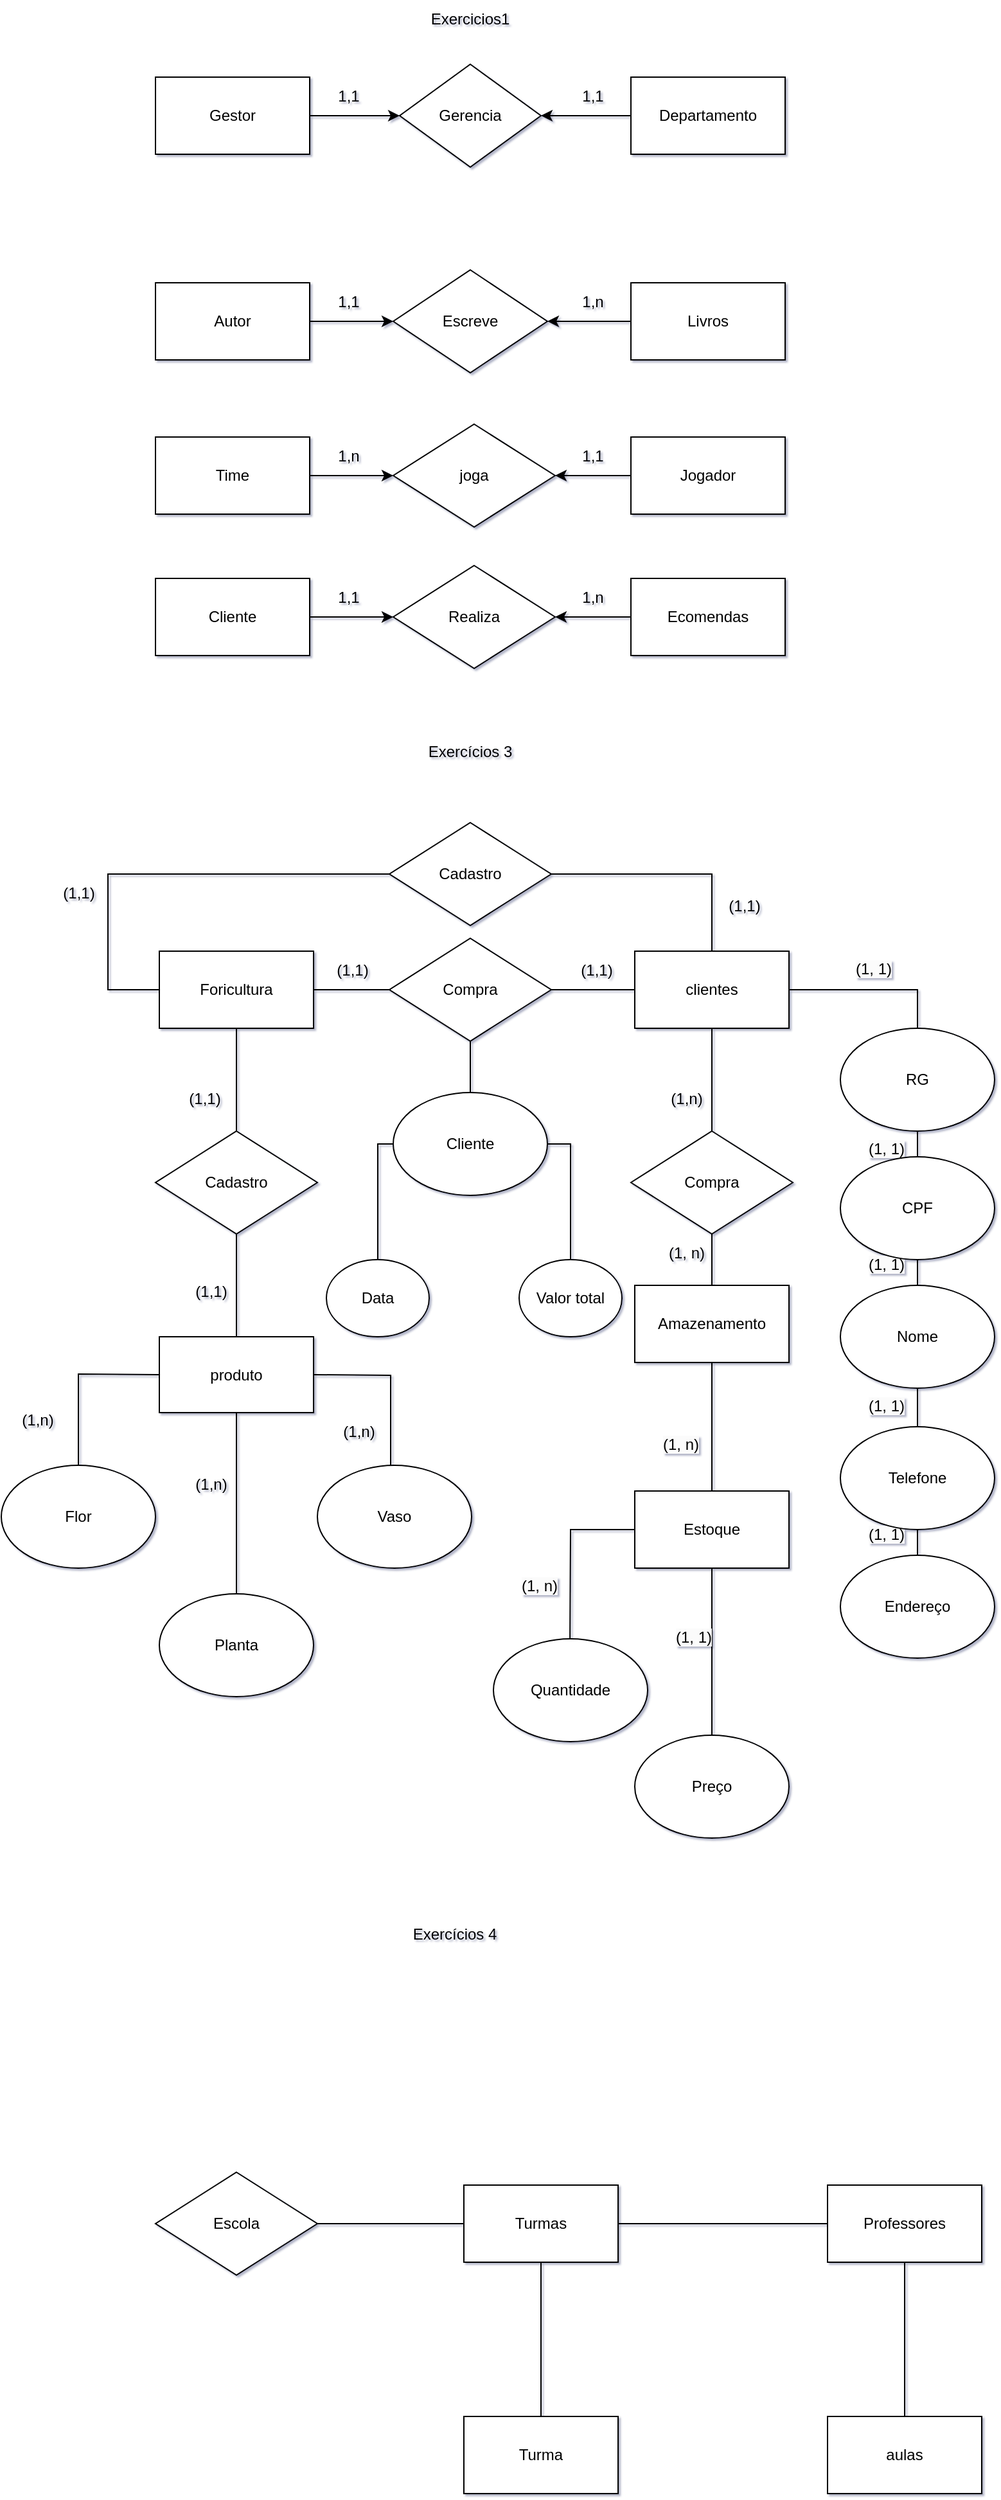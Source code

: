 <mxfile version="21.6.6" type="device">
  <diagram name="Página-1" id="zP87hHNMQhlIirrJlSVl">
    <mxGraphModel dx="1941" dy="623" grid="1" gridSize="10" guides="1" tooltips="1" connect="1" arrows="1" fold="1" page="1" pageScale="1" pageWidth="827" pageHeight="1169" background="none" math="0" shadow="1">
      <root>
        <mxCell id="0" />
        <mxCell id="1" parent="0" />
        <mxCell id="0LiTQ2sMJ3f1PHHK5jov-6" style="edgeStyle=orthogonalEdgeStyle;rounded=0;orthogonalLoop=1;jettySize=auto;html=1;entryX=0;entryY=0.5;entryDx=0;entryDy=0;" edge="1" parent="1" source="0LiTQ2sMJ3f1PHHK5jov-1" target="0LiTQ2sMJ3f1PHHK5jov-2">
          <mxGeometry relative="1" as="geometry" />
        </mxCell>
        <mxCell id="0LiTQ2sMJ3f1PHHK5jov-1" value="&lt;font style=&quot;vertical-align: inherit;&quot;&gt;&lt;font style=&quot;vertical-align: inherit;&quot;&gt;Gestor&lt;/font&gt;&lt;/font&gt;" style="rounded=0;whiteSpace=wrap;html=1;" vertex="1" parent="1">
          <mxGeometry x="117" y="130" width="120" height="60" as="geometry" />
        </mxCell>
        <mxCell id="0LiTQ2sMJ3f1PHHK5jov-2" value="&lt;font style=&quot;vertical-align: inherit;&quot;&gt;&lt;font style=&quot;vertical-align: inherit;&quot;&gt;Gerencia&lt;/font&gt;&lt;/font&gt;&lt;span id=&quot;docs-internal-guid-3e5716f9-7fff-4334-e236-d1fa28f700fc&quot;&gt;&lt;/span&gt;" style="rhombus;whiteSpace=wrap;html=1;" vertex="1" parent="1">
          <mxGeometry x="307" y="120" width="110" height="80" as="geometry" />
        </mxCell>
        <mxCell id="0LiTQ2sMJ3f1PHHK5jov-5" style="edgeStyle=orthogonalEdgeStyle;rounded=0;orthogonalLoop=1;jettySize=auto;html=1;entryX=1;entryY=0.5;entryDx=0;entryDy=0;" edge="1" parent="1" source="0LiTQ2sMJ3f1PHHK5jov-4" target="0LiTQ2sMJ3f1PHHK5jov-2">
          <mxGeometry relative="1" as="geometry" />
        </mxCell>
        <mxCell id="0LiTQ2sMJ3f1PHHK5jov-4" value="&lt;font style=&quot;vertical-align: inherit;&quot;&gt;&lt;font style=&quot;vertical-align: inherit;&quot;&gt;Departamento&lt;/font&gt;&lt;/font&gt;" style="rounded=0;whiteSpace=wrap;html=1;" vertex="1" parent="1">
          <mxGeometry x="487" y="130" width="120" height="60" as="geometry" />
        </mxCell>
        <mxCell id="0LiTQ2sMJ3f1PHHK5jov-7" value="&lt;font style=&quot;vertical-align: inherit;&quot;&gt;&lt;font style=&quot;vertical-align: inherit;&quot;&gt;&lt;font style=&quot;vertical-align: inherit;&quot;&gt;&lt;font style=&quot;vertical-align: inherit;&quot;&gt;1,1&lt;/font&gt;&lt;/font&gt;&lt;/font&gt;&lt;/font&gt;" style="text;html=1;align=center;verticalAlign=middle;resizable=0;points=[];autosize=1;strokeColor=none;fillColor=none;" vertex="1" parent="1">
          <mxGeometry x="247" y="130" width="40" height="30" as="geometry" />
        </mxCell>
        <mxCell id="0LiTQ2sMJ3f1PHHK5jov-9" value="&lt;font style=&quot;vertical-align: inherit;&quot;&gt;&lt;font style=&quot;vertical-align: inherit;&quot;&gt;&lt;font style=&quot;vertical-align: inherit;&quot;&gt;&lt;font style=&quot;vertical-align: inherit;&quot;&gt;1,1&lt;/font&gt;&lt;/font&gt;&lt;/font&gt;&lt;/font&gt;" style="text;html=1;align=center;verticalAlign=middle;resizable=0;points=[];autosize=1;strokeColor=none;fillColor=none;" vertex="1" parent="1">
          <mxGeometry x="437" y="130" width="40" height="30" as="geometry" />
        </mxCell>
        <mxCell id="0LiTQ2sMJ3f1PHHK5jov-12" style="edgeStyle=orthogonalEdgeStyle;rounded=0;orthogonalLoop=1;jettySize=auto;html=1;exitX=1;exitY=0.5;exitDx=0;exitDy=0;entryX=0;entryY=0.5;entryDx=0;entryDy=0;" edge="1" parent="1" source="0LiTQ2sMJ3f1PHHK5jov-10" target="0LiTQ2sMJ3f1PHHK5jov-11">
          <mxGeometry relative="1" as="geometry" />
        </mxCell>
        <mxCell id="0LiTQ2sMJ3f1PHHK5jov-10" value="&lt;font style=&quot;vertical-align: inherit;&quot;&gt;&lt;font style=&quot;vertical-align: inherit;&quot;&gt;Autor&lt;/font&gt;&lt;/font&gt;" style="rounded=0;whiteSpace=wrap;html=1;" vertex="1" parent="1">
          <mxGeometry x="117" y="290" width="120" height="60" as="geometry" />
        </mxCell>
        <mxCell id="0LiTQ2sMJ3f1PHHK5jov-11" value="&lt;font style=&quot;vertical-align: inherit;&quot;&gt;&lt;font style=&quot;vertical-align: inherit;&quot;&gt;Escreve&lt;/font&gt;&lt;/font&gt;" style="rhombus;whiteSpace=wrap;html=1;" vertex="1" parent="1">
          <mxGeometry x="302" y="280" width="120" height="80" as="geometry" />
        </mxCell>
        <mxCell id="0LiTQ2sMJ3f1PHHK5jov-14" style="edgeStyle=orthogonalEdgeStyle;rounded=0;orthogonalLoop=1;jettySize=auto;html=1;entryX=1;entryY=0.5;entryDx=0;entryDy=0;" edge="1" parent="1" source="0LiTQ2sMJ3f1PHHK5jov-13" target="0LiTQ2sMJ3f1PHHK5jov-11">
          <mxGeometry relative="1" as="geometry" />
        </mxCell>
        <mxCell id="0LiTQ2sMJ3f1PHHK5jov-13" value="&lt;font style=&quot;vertical-align: inherit;&quot;&gt;&lt;font style=&quot;vertical-align: inherit;&quot;&gt;Livros&lt;/font&gt;&lt;/font&gt;" style="rounded=0;whiteSpace=wrap;html=1;" vertex="1" parent="1">
          <mxGeometry x="487" y="290" width="120" height="60" as="geometry" />
        </mxCell>
        <mxCell id="0LiTQ2sMJ3f1PHHK5jov-15" value="&lt;font style=&quot;vertical-align: inherit;&quot;&gt;&lt;font style=&quot;vertical-align: inherit;&quot;&gt;&lt;font style=&quot;vertical-align: inherit;&quot;&gt;&lt;font style=&quot;vertical-align: inherit;&quot;&gt;1,1&lt;/font&gt;&lt;/font&gt;&lt;/font&gt;&lt;/font&gt;" style="text;html=1;align=center;verticalAlign=middle;resizable=0;points=[];autosize=1;strokeColor=none;fillColor=none;" vertex="1" parent="1">
          <mxGeometry x="247" y="290" width="40" height="30" as="geometry" />
        </mxCell>
        <mxCell id="0LiTQ2sMJ3f1PHHK5jov-16" value="&lt;font style=&quot;vertical-align: inherit;&quot;&gt;&lt;font style=&quot;vertical-align: inherit;&quot;&gt;1,n&lt;/font&gt;&lt;/font&gt;" style="text;html=1;align=center;verticalAlign=middle;resizable=0;points=[];autosize=1;strokeColor=none;fillColor=none;" vertex="1" parent="1">
          <mxGeometry x="437" y="290" width="40" height="30" as="geometry" />
        </mxCell>
        <mxCell id="0LiTQ2sMJ3f1PHHK5jov-20" style="edgeStyle=orthogonalEdgeStyle;rounded=0;orthogonalLoop=1;jettySize=auto;html=1;entryX=0;entryY=0.5;entryDx=0;entryDy=0;" edge="1" parent="1" source="0LiTQ2sMJ3f1PHHK5jov-17" target="0LiTQ2sMJ3f1PHHK5jov-18">
          <mxGeometry relative="1" as="geometry" />
        </mxCell>
        <mxCell id="0LiTQ2sMJ3f1PHHK5jov-17" value="&lt;font style=&quot;vertical-align: inherit;&quot;&gt;&lt;font style=&quot;vertical-align: inherit;&quot;&gt;Time&lt;/font&gt;&lt;/font&gt;" style="rounded=0;whiteSpace=wrap;html=1;" vertex="1" parent="1">
          <mxGeometry x="117" y="410" width="120" height="60" as="geometry" />
        </mxCell>
        <mxCell id="0LiTQ2sMJ3f1PHHK5jov-18" value="&lt;font style=&quot;vertical-align: inherit;&quot;&gt;&lt;font style=&quot;vertical-align: inherit;&quot;&gt;joga&lt;/font&gt;&lt;/font&gt;" style="rhombus;whiteSpace=wrap;html=1;" vertex="1" parent="1">
          <mxGeometry x="302" y="400" width="126" height="80" as="geometry" />
        </mxCell>
        <mxCell id="0LiTQ2sMJ3f1PHHK5jov-21" style="edgeStyle=orthogonalEdgeStyle;rounded=0;orthogonalLoop=1;jettySize=auto;html=1;entryX=1;entryY=0.5;entryDx=0;entryDy=0;" edge="1" parent="1" source="0LiTQ2sMJ3f1PHHK5jov-19" target="0LiTQ2sMJ3f1PHHK5jov-18">
          <mxGeometry relative="1" as="geometry" />
        </mxCell>
        <mxCell id="0LiTQ2sMJ3f1PHHK5jov-19" value="&lt;font style=&quot;vertical-align: inherit;&quot;&gt;&lt;font style=&quot;vertical-align: inherit;&quot;&gt;Jogador&lt;/font&gt;&lt;/font&gt;" style="rounded=0;whiteSpace=wrap;html=1;" vertex="1" parent="1">
          <mxGeometry x="487" y="410" width="120" height="60" as="geometry" />
        </mxCell>
        <mxCell id="0LiTQ2sMJ3f1PHHK5jov-22" value="&lt;font style=&quot;vertical-align: inherit;&quot;&gt;&lt;font style=&quot;vertical-align: inherit;&quot;&gt;1,n&lt;/font&gt;&lt;/font&gt;" style="text;html=1;align=center;verticalAlign=middle;resizable=0;points=[];autosize=1;strokeColor=none;fillColor=none;" vertex="1" parent="1">
          <mxGeometry x="247" y="410" width="40" height="30" as="geometry" />
        </mxCell>
        <mxCell id="0LiTQ2sMJ3f1PHHK5jov-23" value="&lt;font style=&quot;vertical-align: inherit;&quot;&gt;&lt;font style=&quot;vertical-align: inherit;&quot;&gt;&lt;font style=&quot;vertical-align: inherit;&quot;&gt;&lt;font style=&quot;vertical-align: inherit;&quot;&gt;1,1&lt;/font&gt;&lt;/font&gt;&lt;/font&gt;&lt;/font&gt;" style="text;html=1;align=center;verticalAlign=middle;resizable=0;points=[];autosize=1;strokeColor=none;fillColor=none;" vertex="1" parent="1">
          <mxGeometry x="437" y="410" width="40" height="30" as="geometry" />
        </mxCell>
        <mxCell id="0LiTQ2sMJ3f1PHHK5jov-26" style="edgeStyle=orthogonalEdgeStyle;rounded=0;orthogonalLoop=1;jettySize=auto;html=1;entryX=0;entryY=0.5;entryDx=0;entryDy=0;" edge="1" parent="1" source="0LiTQ2sMJ3f1PHHK5jov-24" target="0LiTQ2sMJ3f1PHHK5jov-25">
          <mxGeometry relative="1" as="geometry" />
        </mxCell>
        <mxCell id="0LiTQ2sMJ3f1PHHK5jov-24" value="&lt;font style=&quot;vertical-align: inherit;&quot;&gt;&lt;font style=&quot;vertical-align: inherit;&quot;&gt;Cliente&lt;/font&gt;&lt;/font&gt;" style="rounded=0;whiteSpace=wrap;html=1;" vertex="1" parent="1">
          <mxGeometry x="117" y="520" width="120" height="60" as="geometry" />
        </mxCell>
        <mxCell id="0LiTQ2sMJ3f1PHHK5jov-25" value="&lt;font style=&quot;vertical-align: inherit;&quot;&gt;&lt;font style=&quot;vertical-align: inherit;&quot;&gt;Realiza&lt;/font&gt;&lt;/font&gt;" style="rhombus;whiteSpace=wrap;html=1;" vertex="1" parent="1">
          <mxGeometry x="302" y="510" width="126" height="80" as="geometry" />
        </mxCell>
        <mxCell id="0LiTQ2sMJ3f1PHHK5jov-28" style="edgeStyle=orthogonalEdgeStyle;rounded=0;orthogonalLoop=1;jettySize=auto;html=1;entryX=1;entryY=0.5;entryDx=0;entryDy=0;" edge="1" parent="1" source="0LiTQ2sMJ3f1PHHK5jov-27" target="0LiTQ2sMJ3f1PHHK5jov-25">
          <mxGeometry relative="1" as="geometry" />
        </mxCell>
        <mxCell id="0LiTQ2sMJ3f1PHHK5jov-27" value="&lt;font style=&quot;vertical-align: inherit;&quot;&gt;&lt;font style=&quot;vertical-align: inherit;&quot;&gt;Ecomendas&lt;/font&gt;&lt;/font&gt;" style="rounded=0;whiteSpace=wrap;html=1;" vertex="1" parent="1">
          <mxGeometry x="487" y="520" width="120" height="60" as="geometry" />
        </mxCell>
        <mxCell id="0LiTQ2sMJ3f1PHHK5jov-29" value="&lt;font style=&quot;vertical-align: inherit;&quot;&gt;&lt;font style=&quot;vertical-align: inherit;&quot;&gt;&lt;font style=&quot;vertical-align: inherit;&quot;&gt;&lt;font style=&quot;vertical-align: inherit;&quot;&gt;1,1&lt;/font&gt;&lt;/font&gt;&lt;/font&gt;&lt;/font&gt;" style="text;html=1;align=center;verticalAlign=middle;resizable=0;points=[];autosize=1;strokeColor=none;fillColor=none;" vertex="1" parent="1">
          <mxGeometry x="247" y="520" width="40" height="30" as="geometry" />
        </mxCell>
        <mxCell id="0LiTQ2sMJ3f1PHHK5jov-30" value="&lt;font style=&quot;vertical-align: inherit;&quot;&gt;&lt;font style=&quot;vertical-align: inherit;&quot;&gt;1,n&lt;/font&gt;&lt;/font&gt;" style="text;html=1;align=center;verticalAlign=middle;resizable=0;points=[];autosize=1;strokeColor=none;fillColor=none;" vertex="1" parent="1">
          <mxGeometry x="437" y="520" width="40" height="30" as="geometry" />
        </mxCell>
        <mxCell id="0LiTQ2sMJ3f1PHHK5jov-31" value="&lt;font style=&quot;vertical-align: inherit;&quot;&gt;&lt;font style=&quot;vertical-align: inherit;&quot;&gt;&lt;font style=&quot;vertical-align: inherit;&quot;&gt;&lt;font style=&quot;vertical-align: inherit;&quot;&gt;&lt;font style=&quot;vertical-align: inherit;&quot;&gt;&lt;font style=&quot;vertical-align: inherit;&quot;&gt;Exercícios 3&lt;br&gt;&lt;/font&gt;&lt;/font&gt;&lt;/font&gt;&lt;/font&gt;&lt;/font&gt;&lt;/font&gt;" style="text;html=1;strokeColor=none;fillColor=none;align=center;verticalAlign=middle;whiteSpace=wrap;rounded=0;" vertex="1" parent="1">
          <mxGeometry x="207" y="640" width="310" height="30" as="geometry" />
        </mxCell>
        <mxCell id="0LiTQ2sMJ3f1PHHK5jov-32" value="&lt;font style=&quot;vertical-align: inherit;&quot;&gt;&lt;font style=&quot;vertical-align: inherit;&quot;&gt;Foricultura&lt;/font&gt;&lt;/font&gt;" style="rounded=0;whiteSpace=wrap;html=1;" vertex="1" parent="1">
          <mxGeometry x="120" y="810" width="120" height="60" as="geometry" />
        </mxCell>
        <mxCell id="0LiTQ2sMJ3f1PHHK5jov-33" value="&lt;font style=&quot;vertical-align: inherit;&quot;&gt;&lt;font style=&quot;vertical-align: inherit;&quot;&gt;Compra&lt;/font&gt;&lt;/font&gt;" style="rhombus;whiteSpace=wrap;html=1;" vertex="1" parent="1">
          <mxGeometry x="299" y="800" width="126" height="80" as="geometry" />
        </mxCell>
        <mxCell id="0LiTQ2sMJ3f1PHHK5jov-35" value="&lt;font style=&quot;vertical-align: inherit;&quot;&gt;&lt;font style=&quot;vertical-align: inherit;&quot;&gt;&lt;font style=&quot;vertical-align: inherit;&quot;&gt;&lt;font style=&quot;vertical-align: inherit;&quot;&gt;clientes&lt;/font&gt;&lt;/font&gt;&lt;/font&gt;&lt;/font&gt;" style="rounded=0;whiteSpace=wrap;html=1;" vertex="1" parent="1">
          <mxGeometry x="490" y="810" width="120" height="60" as="geometry" />
        </mxCell>
        <mxCell id="0LiTQ2sMJ3f1PHHK5jov-37" value="&lt;font style=&quot;vertical-align: inherit;&quot;&gt;&lt;font style=&quot;vertical-align: inherit;&quot;&gt;(1,1)&lt;/font&gt;&lt;/font&gt;" style="text;html=1;align=center;verticalAlign=middle;resizable=0;points=[];autosize=1;strokeColor=none;fillColor=none;" vertex="1" parent="1">
          <mxGeometry x="245" y="810" width="50" height="30" as="geometry" />
        </mxCell>
        <mxCell id="0LiTQ2sMJ3f1PHHK5jov-41" value="&lt;font style=&quot;vertical-align: inherit;&quot;&gt;&lt;font style=&quot;vertical-align: inherit;&quot;&gt;Compra&lt;/font&gt;&lt;/font&gt;" style="rhombus;whiteSpace=wrap;html=1;" vertex="1" parent="1">
          <mxGeometry x="487" y="950" width="126" height="80" as="geometry" />
        </mxCell>
        <mxCell id="0LiTQ2sMJ3f1PHHK5jov-44" value="&lt;font style=&quot;vertical-align: inherit;&quot;&gt;&lt;font style=&quot;vertical-align: inherit;&quot;&gt;&lt;font style=&quot;vertical-align: inherit;&quot;&gt;&lt;font style=&quot;vertical-align: inherit;&quot;&gt;&lt;font style=&quot;vertical-align: inherit;&quot;&gt;&lt;font style=&quot;vertical-align: inherit;&quot;&gt;Estoque&lt;/font&gt;&lt;/font&gt;&lt;/font&gt;&lt;/font&gt;&lt;/font&gt;&lt;/font&gt;" style="rounded=0;whiteSpace=wrap;html=1;" vertex="1" parent="1">
          <mxGeometry x="490" y="1230" width="120" height="60" as="geometry" />
        </mxCell>
        <mxCell id="0LiTQ2sMJ3f1PHHK5jov-52" value="&lt;font style=&quot;vertical-align: inherit;&quot;&gt;&lt;font style=&quot;vertical-align: inherit;&quot;&gt;&lt;font style=&quot;vertical-align: inherit;&quot;&gt;&lt;font style=&quot;vertical-align: inherit;&quot;&gt;(1,n)&lt;/font&gt;&lt;/font&gt;&lt;/font&gt;&lt;/font&gt;" style="text;html=1;align=center;verticalAlign=middle;resizable=0;points=[];autosize=1;strokeColor=none;fillColor=none;" vertex="1" parent="1">
          <mxGeometry x="505" y="910" width="50" height="30" as="geometry" />
        </mxCell>
        <mxCell id="0LiTQ2sMJ3f1PHHK5jov-58" value="&lt;font style=&quot;vertical-align: inherit;&quot;&gt;&lt;font style=&quot;vertical-align: inherit;&quot;&gt;(1,1)&lt;/font&gt;&lt;/font&gt;" style="text;html=1;align=center;verticalAlign=middle;resizable=0;points=[];autosize=1;strokeColor=none;fillColor=none;" vertex="1" parent="1">
          <mxGeometry x="435" y="810" width="50" height="30" as="geometry" />
        </mxCell>
        <mxCell id="0LiTQ2sMJ3f1PHHK5jov-59" value="" style="endArrow=none;html=1;rounded=0;exitX=1;exitY=0.5;exitDx=0;exitDy=0;" edge="1" parent="1" source="0LiTQ2sMJ3f1PHHK5jov-32">
          <mxGeometry width="50" height="50" relative="1" as="geometry">
            <mxPoint x="250" y="890" as="sourcePoint" />
            <mxPoint x="300" y="840" as="targetPoint" />
          </mxGeometry>
        </mxCell>
        <mxCell id="0LiTQ2sMJ3f1PHHK5jov-60" value="" style="endArrow=none;html=1;rounded=0;entryX=0;entryY=0.5;entryDx=0;entryDy=0;exitX=1;exitY=0.5;exitDx=0;exitDy=0;" edge="1" parent="1" source="0LiTQ2sMJ3f1PHHK5jov-33" target="0LiTQ2sMJ3f1PHHK5jov-35">
          <mxGeometry width="50" height="50" relative="1" as="geometry">
            <mxPoint x="380" y="1030" as="sourcePoint" />
            <mxPoint x="430" y="980" as="targetPoint" />
            <Array as="points" />
          </mxGeometry>
        </mxCell>
        <mxCell id="0LiTQ2sMJ3f1PHHK5jov-65" value="&lt;font style=&quot;vertical-align: inherit;&quot;&gt;&lt;font style=&quot;vertical-align: inherit;&quot;&gt;Cadastro&lt;/font&gt;&lt;/font&gt;" style="rhombus;whiteSpace=wrap;html=1;" vertex="1" parent="1">
          <mxGeometry x="117" y="950" width="126" height="80" as="geometry" />
        </mxCell>
        <mxCell id="0LiTQ2sMJ3f1PHHK5jov-67" value="&lt;font style=&quot;vertical-align: inherit;&quot;&gt;&lt;font style=&quot;vertical-align: inherit;&quot;&gt;produto&lt;/font&gt;&lt;/font&gt;" style="rounded=0;whiteSpace=wrap;html=1;" vertex="1" parent="1">
          <mxGeometry x="120" y="1110" width="120" height="59" as="geometry" />
        </mxCell>
        <mxCell id="0LiTQ2sMJ3f1PHHK5jov-70" value="" style="endArrow=none;html=1;rounded=0;exitX=0.5;exitY=1;exitDx=0;exitDy=0;entryX=0.5;entryY=0;entryDx=0;entryDy=0;" edge="1" parent="1" source="0LiTQ2sMJ3f1PHHK5jov-32" target="0LiTQ2sMJ3f1PHHK5jov-65">
          <mxGeometry width="50" height="50" relative="1" as="geometry">
            <mxPoint x="350" y="1080" as="sourcePoint" />
            <mxPoint x="400" y="1030" as="targetPoint" />
          </mxGeometry>
        </mxCell>
        <mxCell id="0LiTQ2sMJ3f1PHHK5jov-71" value="" style="endArrow=none;html=1;rounded=0;exitX=0.5;exitY=0;exitDx=0;exitDy=0;entryX=0.5;entryY=1;entryDx=0;entryDy=0;" edge="1" parent="1" source="0LiTQ2sMJ3f1PHHK5jov-67" target="0LiTQ2sMJ3f1PHHK5jov-65">
          <mxGeometry width="50" height="50" relative="1" as="geometry">
            <mxPoint x="350" y="1080" as="sourcePoint" />
            <mxPoint x="400" y="1030" as="targetPoint" />
          </mxGeometry>
        </mxCell>
        <mxCell id="0LiTQ2sMJ3f1PHHK5jov-76" value="&lt;font style=&quot;vertical-align: inherit;&quot;&gt;&lt;font style=&quot;vertical-align: inherit;&quot;&gt;&lt;font style=&quot;vertical-align: inherit;&quot;&gt;&lt;font style=&quot;vertical-align: inherit;&quot;&gt;&lt;font style=&quot;vertical-align: inherit;&quot;&gt;&lt;font style=&quot;vertical-align: inherit;&quot;&gt;&lt;font style=&quot;vertical-align: inherit;&quot;&gt;&lt;font style=&quot;vertical-align: inherit;&quot;&gt;&lt;font style=&quot;vertical-align: inherit;&quot;&gt;&lt;font style=&quot;vertical-align: inherit;&quot;&gt;Exercícios 4&lt;/font&gt;&lt;/font&gt;&lt;/font&gt;&lt;/font&gt;&lt;br&gt;&lt;/font&gt;&lt;/font&gt;&lt;/font&gt;&lt;/font&gt;&lt;/font&gt;&lt;/font&gt;" style="text;html=1;strokeColor=none;fillColor=none;align=center;verticalAlign=middle;whiteSpace=wrap;rounded=0;" vertex="1" parent="1">
          <mxGeometry x="195" y="1560" width="310" height="30" as="geometry" />
        </mxCell>
        <mxCell id="0LiTQ2sMJ3f1PHHK5jov-83" value="" style="endArrow=none;html=1;rounded=0;entryX=0.5;entryY=0;entryDx=0;entryDy=0;exitX=0.5;exitY=1;exitDx=0;exitDy=0;" edge="1" parent="1">
          <mxGeometry width="50" height="50" relative="1" as="geometry">
            <mxPoint x="710" y="1250" as="sourcePoint" />
            <mxPoint x="710" y="1280" as="targetPoint" />
          </mxGeometry>
        </mxCell>
        <mxCell id="0LiTQ2sMJ3f1PHHK5jov-85" value="" style="endArrow=none;html=1;rounded=0;exitX=0.5;exitY=1;exitDx=0;exitDy=0;" edge="1" parent="1">
          <mxGeometry width="50" height="50" relative="1" as="geometry">
            <mxPoint x="710" y="1140" as="sourcePoint" />
            <mxPoint x="710" y="1190" as="targetPoint" />
          </mxGeometry>
        </mxCell>
        <mxCell id="0LiTQ2sMJ3f1PHHK5jov-86" value="" style="endArrow=none;html=1;rounded=0;exitX=0.5;exitY=1;exitDx=0;exitDy=0;" edge="1" parent="1">
          <mxGeometry width="50" height="50" relative="1" as="geometry">
            <mxPoint x="710" y="1040" as="sourcePoint" />
            <mxPoint x="710" y="1080" as="targetPoint" />
          </mxGeometry>
        </mxCell>
        <mxCell id="0LiTQ2sMJ3f1PHHK5jov-87" value="" style="endArrow=none;html=1;rounded=0;entryX=0.5;entryY=0;entryDx=0;entryDy=0;exitX=0.5;exitY=1;exitDx=0;exitDy=0;" edge="1" parent="1">
          <mxGeometry width="50" height="50" relative="1" as="geometry">
            <mxPoint x="710" y="940" as="sourcePoint" />
            <mxPoint x="710" y="980" as="targetPoint" />
          </mxGeometry>
        </mxCell>
        <mxCell id="0LiTQ2sMJ3f1PHHK5jov-88" value="" style="endArrow=none;html=1;rounded=0;exitX=1;exitY=0.5;exitDx=0;exitDy=0;" edge="1" parent="1" source="0LiTQ2sMJ3f1PHHK5jov-35">
          <mxGeometry width="50" height="50" relative="1" as="geometry">
            <mxPoint x="720" y="950" as="sourcePoint" />
            <mxPoint x="710" y="880" as="targetPoint" />
            <Array as="points">
              <mxPoint x="710" y="840" />
            </Array>
          </mxGeometry>
        </mxCell>
        <mxCell id="0LiTQ2sMJ3f1PHHK5jov-92" value="" style="endArrow=none;html=1;rounded=0;entryX=0;entryY=0.5;entryDx=0;entryDy=0;exitX=0.5;exitY=0;exitDx=0;exitDy=0;" edge="1" parent="1" target="0LiTQ2sMJ3f1PHHK5jov-67">
          <mxGeometry width="50" height="50" relative="1" as="geometry">
            <mxPoint x="57" y="1210" as="sourcePoint" />
            <mxPoint x="180" y="1240" as="targetPoint" />
            <Array as="points">
              <mxPoint x="57" y="1139" />
            </Array>
          </mxGeometry>
        </mxCell>
        <mxCell id="0LiTQ2sMJ3f1PHHK5jov-93" value="" style="endArrow=none;html=1;rounded=0;entryX=0.5;entryY=0;entryDx=0;entryDy=0;exitX=1;exitY=0.5;exitDx=0;exitDy=0;" edge="1" parent="1" source="0LiTQ2sMJ3f1PHHK5jov-67">
          <mxGeometry width="50" height="50" relative="1" as="geometry">
            <mxPoint x="180" y="1240" as="sourcePoint" />
            <mxPoint x="300" y="1210" as="targetPoint" />
            <Array as="points">
              <mxPoint x="300" y="1140" />
            </Array>
          </mxGeometry>
        </mxCell>
        <mxCell id="0LiTQ2sMJ3f1PHHK5jov-94" value="" style="endArrow=none;html=1;rounded=0;entryX=0.5;entryY=1;entryDx=0;entryDy=0;" edge="1" parent="1" target="0LiTQ2sMJ3f1PHHK5jov-67">
          <mxGeometry width="50" height="50" relative="1" as="geometry">
            <mxPoint x="180" y="1240" as="sourcePoint" />
            <mxPoint x="560" y="1200" as="targetPoint" />
          </mxGeometry>
        </mxCell>
        <mxCell id="0LiTQ2sMJ3f1PHHK5jov-95" value="" style="endArrow=none;html=1;rounded=0;exitX=0.5;exitY=0;exitDx=0;exitDy=0;" edge="1" parent="1">
          <mxGeometry width="50" height="50" relative="1" as="geometry">
            <mxPoint x="180" y="1310" as="sourcePoint" />
            <mxPoint x="180" y="1240" as="targetPoint" />
          </mxGeometry>
        </mxCell>
        <mxCell id="0LiTQ2sMJ3f1PHHK5jov-98" value="" style="endArrow=none;html=1;rounded=0;entryX=0.5;entryY=1;entryDx=0;entryDy=0;" edge="1" parent="1" target="0LiTQ2sMJ3f1PHHK5jov-44">
          <mxGeometry width="50" height="50" relative="1" as="geometry">
            <mxPoint x="550" y="1420" as="sourcePoint" />
            <mxPoint x="560" y="1210" as="targetPoint" />
          </mxGeometry>
        </mxCell>
        <mxCell id="0LiTQ2sMJ3f1PHHK5jov-99" value="" style="endArrow=none;html=1;rounded=0;entryX=0;entryY=0.5;entryDx=0;entryDy=0;exitX=0.413;exitY=-0.04;exitDx=0;exitDy=0;exitPerimeter=0;" edge="1" parent="1" target="0LiTQ2sMJ3f1PHHK5jov-44">
          <mxGeometry width="50" height="50" relative="1" as="geometry">
            <mxPoint x="439.56" y="1347.6" as="sourcePoint" />
            <mxPoint x="560" y="1210" as="targetPoint" />
            <Array as="points">
              <mxPoint x="440" y="1260" />
            </Array>
          </mxGeometry>
        </mxCell>
        <mxCell id="0LiTQ2sMJ3f1PHHK5jov-100" value="&lt;font style=&quot;vertical-align: inherit;&quot;&gt;&lt;font style=&quot;vertical-align: inherit;&quot;&gt;Amazenamento&lt;/font&gt;&lt;/font&gt;" style="rounded=0;whiteSpace=wrap;html=1;" vertex="1" parent="1">
          <mxGeometry x="490" y="1070" width="120" height="60" as="geometry" />
        </mxCell>
        <mxCell id="0LiTQ2sMJ3f1PHHK5jov-101" value="" style="endArrow=none;html=1;rounded=0;entryX=0.5;entryY=1;entryDx=0;entryDy=0;exitX=0.5;exitY=0;exitDx=0;exitDy=0;" edge="1" parent="1" source="0LiTQ2sMJ3f1PHHK5jov-44" target="0LiTQ2sMJ3f1PHHK5jov-100">
          <mxGeometry width="50" height="50" relative="1" as="geometry">
            <mxPoint x="450" y="1358" as="sourcePoint" />
            <mxPoint x="500" y="1270" as="targetPoint" />
            <Array as="points" />
          </mxGeometry>
        </mxCell>
        <mxCell id="0LiTQ2sMJ3f1PHHK5jov-102" value="" style="endArrow=none;html=1;rounded=0;exitX=0.5;exitY=0;exitDx=0;exitDy=0;entryX=0.5;entryY=1;entryDx=0;entryDy=0;" edge="1" parent="1" source="0LiTQ2sMJ3f1PHHK5jov-100" target="0LiTQ2sMJ3f1PHHK5jov-41">
          <mxGeometry width="50" height="50" relative="1" as="geometry">
            <mxPoint x="510" y="1060" as="sourcePoint" />
            <mxPoint x="560" y="1010" as="targetPoint" />
          </mxGeometry>
        </mxCell>
        <mxCell id="0LiTQ2sMJ3f1PHHK5jov-103" value="&lt;font style=&quot;vertical-align: inherit;&quot;&gt;&lt;font style=&quot;vertical-align: inherit;&quot;&gt;(1, n)&lt;/font&gt;&lt;/font&gt;" style="text;html=1;align=center;verticalAlign=middle;resizable=0;points=[];autosize=1;strokeColor=none;fillColor=none;" vertex="1" parent="1">
          <mxGeometry x="505" y="1030" width="50" height="30" as="geometry" />
        </mxCell>
        <mxCell id="0LiTQ2sMJ3f1PHHK5jov-105" value="&lt;span style=&quot;color: rgb(0, 0, 0); font-family: Helvetica; font-size: 12px; font-style: normal; font-variant-ligatures: normal; font-variant-caps: normal; font-weight: 400; letter-spacing: normal; orphans: 2; text-align: center; text-indent: 0px; text-transform: none; widows: 2; word-spacing: 0px; -webkit-text-stroke-width: 0px; background-color: rgb(251, 251, 251); text-decoration-thickness: initial; text-decoration-style: initial; text-decoration-color: initial; float: none; display: inline !important;&quot;&gt;(1, n)&lt;/span&gt;" style="text;whiteSpace=wrap;html=1;" vertex="1" parent="1">
          <mxGeometry x="510" y="1180" width="60" height="40" as="geometry" />
        </mxCell>
        <mxCell id="0LiTQ2sMJ3f1PHHK5jov-106" value="&lt;span style=&quot;color: rgb(0, 0, 0); font-family: Helvetica; font-size: 12px; font-style: normal; font-variant-ligatures: normal; font-variant-caps: normal; font-weight: 400; letter-spacing: normal; orphans: 2; text-align: center; text-indent: 0px; text-transform: none; widows: 2; word-spacing: 0px; -webkit-text-stroke-width: 0px; background-color: rgb(251, 251, 251); text-decoration-thickness: initial; text-decoration-style: initial; text-decoration-color: initial; float: none; display: inline !important;&quot;&gt;(1, n)&lt;/span&gt;" style="text;whiteSpace=wrap;html=1;" vertex="1" parent="1">
          <mxGeometry x="400" y="1290" width="60" height="40" as="geometry" />
        </mxCell>
        <mxCell id="0LiTQ2sMJ3f1PHHK5jov-107" value="&lt;span style=&quot;color: rgb(0, 0, 0); font-family: Helvetica; font-size: 12px; font-style: normal; font-variant-ligatures: normal; font-variant-caps: normal; font-weight: 400; letter-spacing: normal; orphans: 2; text-align: center; text-indent: 0px; text-transform: none; widows: 2; word-spacing: 0px; -webkit-text-stroke-width: 0px; background-color: rgb(251, 251, 251); text-decoration-thickness: initial; text-decoration-style: initial; text-decoration-color: initial; float: none; display: inline !important;&quot;&gt;&lt;font style=&quot;vertical-align: inherit;&quot;&gt;&lt;font style=&quot;vertical-align: inherit;&quot;&gt;(1, 1)&lt;/font&gt;&lt;/font&gt;&lt;/span&gt;" style="text;whiteSpace=wrap;html=1;" vertex="1" parent="1">
          <mxGeometry x="520" y="1330" width="60" height="40" as="geometry" />
        </mxCell>
        <mxCell id="0LiTQ2sMJ3f1PHHK5jov-108" value="&lt;span style=&quot;color: rgb(0, 0, 0); font-family: Helvetica; font-size: 12px; font-style: normal; font-variant-ligatures: normal; font-variant-caps: normal; font-weight: 400; letter-spacing: normal; orphans: 2; text-align: center; text-indent: 0px; text-transform: none; widows: 2; word-spacing: 0px; -webkit-text-stroke-width: 0px; background-color: rgb(251, 251, 251); text-decoration-thickness: initial; text-decoration-style: initial; text-decoration-color: initial; float: none; display: inline !important;&quot;&gt;&lt;font style=&quot;vertical-align: inherit;&quot;&gt;&lt;font style=&quot;vertical-align: inherit;&quot;&gt;(1, 1)&lt;/font&gt;&lt;/font&gt;&lt;/span&gt;" style="text;whiteSpace=wrap;html=1;" vertex="1" parent="1">
          <mxGeometry x="670" y="1250" width="60" height="40" as="geometry" />
        </mxCell>
        <mxCell id="0LiTQ2sMJ3f1PHHK5jov-109" value="&lt;span style=&quot;color: rgb(0, 0, 0); font-family: Helvetica; font-size: 12px; font-style: normal; font-variant-ligatures: normal; font-variant-caps: normal; font-weight: 400; letter-spacing: normal; orphans: 2; text-align: center; text-indent: 0px; text-transform: none; widows: 2; word-spacing: 0px; -webkit-text-stroke-width: 0px; background-color: rgb(251, 251, 251); text-decoration-thickness: initial; text-decoration-style: initial; text-decoration-color: initial; float: none; display: inline !important;&quot;&gt;&lt;font style=&quot;vertical-align: inherit;&quot;&gt;&lt;font style=&quot;vertical-align: inherit;&quot;&gt;(1, 1)&lt;/font&gt;&lt;/font&gt;&lt;/span&gt;" style="text;whiteSpace=wrap;html=1;" vertex="1" parent="1">
          <mxGeometry x="670" y="1150" width="60" height="40" as="geometry" />
        </mxCell>
        <mxCell id="0LiTQ2sMJ3f1PHHK5jov-110" value="&lt;span style=&quot;color: rgb(0, 0, 0); font-family: Helvetica; font-size: 12px; font-style: normal; font-variant-ligatures: normal; font-variant-caps: normal; font-weight: 400; letter-spacing: normal; orphans: 2; text-align: center; text-indent: 0px; text-transform: none; widows: 2; word-spacing: 0px; -webkit-text-stroke-width: 0px; background-color: rgb(251, 251, 251); text-decoration-thickness: initial; text-decoration-style: initial; text-decoration-color: initial; float: none; display: inline !important;&quot;&gt;&lt;font style=&quot;vertical-align: inherit;&quot;&gt;&lt;font style=&quot;vertical-align: inherit;&quot;&gt;(1, 1)&lt;/font&gt;&lt;/font&gt;&lt;/span&gt;" style="text;whiteSpace=wrap;html=1;" vertex="1" parent="1">
          <mxGeometry x="670" y="1040" width="60" height="40" as="geometry" />
        </mxCell>
        <mxCell id="0LiTQ2sMJ3f1PHHK5jov-111" value="&lt;span style=&quot;color: rgb(0, 0, 0); font-family: Helvetica; font-size: 12px; font-style: normal; font-variant-ligatures: normal; font-variant-caps: normal; font-weight: 400; letter-spacing: normal; orphans: 2; text-align: center; text-indent: 0px; text-transform: none; widows: 2; word-spacing: 0px; -webkit-text-stroke-width: 0px; background-color: rgb(251, 251, 251); text-decoration-thickness: initial; text-decoration-style: initial; text-decoration-color: initial; float: none; display: inline !important;&quot;&gt;&lt;font style=&quot;vertical-align: inherit;&quot;&gt;&lt;font style=&quot;vertical-align: inherit;&quot;&gt;(1, 1)&lt;/font&gt;&lt;/font&gt;&lt;/span&gt;" style="text;whiteSpace=wrap;html=1;" vertex="1" parent="1">
          <mxGeometry x="670" y="950" width="60" height="40" as="geometry" />
        </mxCell>
        <mxCell id="0LiTQ2sMJ3f1PHHK5jov-112" value="&lt;span style=&quot;color: rgb(0, 0, 0); font-family: Helvetica; font-size: 12px; font-style: normal; font-variant-ligatures: normal; font-variant-caps: normal; font-weight: 400; letter-spacing: normal; orphans: 2; text-align: center; text-indent: 0px; text-transform: none; widows: 2; word-spacing: 0px; -webkit-text-stroke-width: 0px; background-color: rgb(251, 251, 251); text-decoration-thickness: initial; text-decoration-style: initial; text-decoration-color: initial; float: none; display: inline !important;&quot;&gt;&lt;font style=&quot;vertical-align: inherit;&quot;&gt;&lt;font style=&quot;vertical-align: inherit;&quot;&gt;(1, 1)&lt;/font&gt;&lt;/font&gt;&lt;/span&gt;" style="text;whiteSpace=wrap;html=1;" vertex="1" parent="1">
          <mxGeometry x="660" y="810" width="60" height="40" as="geometry" />
        </mxCell>
        <mxCell id="0LiTQ2sMJ3f1PHHK5jov-114" value="&lt;font style=&quot;vertical-align: inherit;&quot;&gt;&lt;font style=&quot;vertical-align: inherit;&quot;&gt;&lt;font style=&quot;vertical-align: inherit;&quot;&gt;&lt;font style=&quot;vertical-align: inherit;&quot;&gt;(1,1)&lt;/font&gt;&lt;/font&gt;&lt;/font&gt;&lt;/font&gt;" style="text;html=1;align=center;verticalAlign=middle;resizable=0;points=[];autosize=1;strokeColor=none;fillColor=none;" vertex="1" parent="1">
          <mxGeometry x="130" y="910" width="50" height="30" as="geometry" />
        </mxCell>
        <mxCell id="0LiTQ2sMJ3f1PHHK5jov-115" value="&lt;font style=&quot;vertical-align: inherit;&quot;&gt;&lt;font style=&quot;vertical-align: inherit;&quot;&gt;&lt;font style=&quot;vertical-align: inherit;&quot;&gt;&lt;font style=&quot;vertical-align: inherit;&quot;&gt;(1,1)&lt;/font&gt;&lt;/font&gt;&lt;/font&gt;&lt;/font&gt;" style="text;html=1;align=center;verticalAlign=middle;resizable=0;points=[];autosize=1;strokeColor=none;fillColor=none;" vertex="1" parent="1">
          <mxGeometry x="135" y="1060" width="50" height="30" as="geometry" />
        </mxCell>
        <mxCell id="0LiTQ2sMJ3f1PHHK5jov-116" value="&lt;font style=&quot;vertical-align: inherit;&quot;&gt;&lt;font style=&quot;vertical-align: inherit;&quot;&gt;&lt;font style=&quot;vertical-align: inherit;&quot;&gt;&lt;font style=&quot;vertical-align: inherit;&quot;&gt;&lt;font style=&quot;vertical-align: inherit;&quot;&gt;&lt;font style=&quot;vertical-align: inherit;&quot;&gt;(1,n)&lt;/font&gt;&lt;/font&gt;&lt;/font&gt;&lt;/font&gt;&lt;/font&gt;&lt;/font&gt;" style="text;html=1;align=center;verticalAlign=middle;resizable=0;points=[];autosize=1;strokeColor=none;fillColor=none;" vertex="1" parent="1">
          <mxGeometry y="1160" width="50" height="30" as="geometry" />
        </mxCell>
        <mxCell id="0LiTQ2sMJ3f1PHHK5jov-117" value="&lt;font style=&quot;vertical-align: inherit;&quot;&gt;&lt;font style=&quot;vertical-align: inherit;&quot;&gt;&lt;font style=&quot;vertical-align: inherit;&quot;&gt;&lt;font style=&quot;vertical-align: inherit;&quot;&gt;&lt;font style=&quot;vertical-align: inherit;&quot;&gt;&lt;font style=&quot;vertical-align: inherit;&quot;&gt;(1,n)&lt;/font&gt;&lt;/font&gt;&lt;/font&gt;&lt;/font&gt;&lt;/font&gt;&lt;/font&gt;" style="text;html=1;align=center;verticalAlign=middle;resizable=0;points=[];autosize=1;strokeColor=none;fillColor=none;" vertex="1" parent="1">
          <mxGeometry x="135" y="1210" width="50" height="30" as="geometry" />
        </mxCell>
        <mxCell id="0LiTQ2sMJ3f1PHHK5jov-118" value="&lt;font style=&quot;vertical-align: inherit;&quot;&gt;&lt;font style=&quot;vertical-align: inherit;&quot;&gt;&lt;font style=&quot;vertical-align: inherit;&quot;&gt;&lt;font style=&quot;vertical-align: inherit;&quot;&gt;&lt;font style=&quot;vertical-align: inherit;&quot;&gt;&lt;font style=&quot;vertical-align: inherit;&quot;&gt;(1,n)&lt;/font&gt;&lt;/font&gt;&lt;/font&gt;&lt;/font&gt;&lt;/font&gt;&lt;/font&gt;" style="text;html=1;align=center;verticalAlign=middle;resizable=0;points=[];autosize=1;strokeColor=none;fillColor=none;" vertex="1" parent="1">
          <mxGeometry x="250" y="1169" width="50" height="30" as="geometry" />
        </mxCell>
        <mxCell id="0LiTQ2sMJ3f1PHHK5jov-119" value="&lt;font style=&quot;vertical-align: inherit;&quot;&gt;&lt;font style=&quot;vertical-align: inherit;&quot;&gt;Vaso&lt;/font&gt;&lt;/font&gt;" style="ellipse;whiteSpace=wrap;html=1;" vertex="1" parent="1">
          <mxGeometry x="243" y="1210" width="120" height="80" as="geometry" />
        </mxCell>
        <mxCell id="0LiTQ2sMJ3f1PHHK5jov-120" value="&lt;font style=&quot;vertical-align: inherit;&quot;&gt;&lt;font style=&quot;vertical-align: inherit;&quot;&gt;Planta&lt;/font&gt;&lt;/font&gt;" style="ellipse;whiteSpace=wrap;html=1;" vertex="1" parent="1">
          <mxGeometry x="120" y="1310" width="120" height="80" as="geometry" />
        </mxCell>
        <mxCell id="0LiTQ2sMJ3f1PHHK5jov-121" value="&lt;font style=&quot;vertical-align: inherit;&quot;&gt;&lt;font style=&quot;vertical-align: inherit;&quot;&gt;Flor&lt;/font&gt;&lt;/font&gt;" style="ellipse;whiteSpace=wrap;html=1;" vertex="1" parent="1">
          <mxGeometry x="-3" y="1210" width="120" height="80" as="geometry" />
        </mxCell>
        <mxCell id="0LiTQ2sMJ3f1PHHK5jov-122" value="&lt;font style=&quot;vertical-align: inherit;&quot;&gt;&lt;font style=&quot;vertical-align: inherit;&quot;&gt;RG&lt;/font&gt;&lt;/font&gt;" style="ellipse;whiteSpace=wrap;html=1;" vertex="1" parent="1">
          <mxGeometry x="650" y="870" width="120" height="80" as="geometry" />
        </mxCell>
        <mxCell id="0LiTQ2sMJ3f1PHHK5jov-123" value="&lt;font style=&quot;vertical-align: inherit;&quot;&gt;&lt;font style=&quot;vertical-align: inherit;&quot;&gt;CPF&lt;/font&gt;&lt;/font&gt;" style="ellipse;whiteSpace=wrap;html=1;" vertex="1" parent="1">
          <mxGeometry x="650" y="970" width="120" height="80" as="geometry" />
        </mxCell>
        <mxCell id="0LiTQ2sMJ3f1PHHK5jov-124" value="&lt;font style=&quot;vertical-align: inherit;&quot;&gt;&lt;font style=&quot;vertical-align: inherit;&quot;&gt;Nome&lt;/font&gt;&lt;/font&gt;" style="ellipse;whiteSpace=wrap;html=1;" vertex="1" parent="1">
          <mxGeometry x="650" y="1070" width="120" height="80" as="geometry" />
        </mxCell>
        <mxCell id="0LiTQ2sMJ3f1PHHK5jov-125" value="&lt;font style=&quot;vertical-align: inherit;&quot;&gt;&lt;font style=&quot;vertical-align: inherit;&quot;&gt;Telefone&lt;/font&gt;&lt;/font&gt;" style="ellipse;whiteSpace=wrap;html=1;" vertex="1" parent="1">
          <mxGeometry x="650" y="1180" width="120" height="80" as="geometry" />
        </mxCell>
        <mxCell id="0LiTQ2sMJ3f1PHHK5jov-126" value="&lt;font style=&quot;vertical-align: inherit;&quot;&gt;&lt;font style=&quot;vertical-align: inherit;&quot;&gt;Endereço&lt;/font&gt;&lt;/font&gt;" style="ellipse;whiteSpace=wrap;html=1;" vertex="1" parent="1">
          <mxGeometry x="650" y="1280" width="120" height="80" as="geometry" />
        </mxCell>
        <mxCell id="0LiTQ2sMJ3f1PHHK5jov-127" value="&lt;font style=&quot;vertical-align: inherit;&quot;&gt;&lt;font style=&quot;vertical-align: inherit;&quot;&gt;Quantidade&lt;/font&gt;&lt;/font&gt;" style="ellipse;whiteSpace=wrap;html=1;" vertex="1" parent="1">
          <mxGeometry x="380" y="1345" width="120" height="80" as="geometry" />
        </mxCell>
        <mxCell id="0LiTQ2sMJ3f1PHHK5jov-128" value="&lt;font style=&quot;vertical-align: inherit;&quot;&gt;&lt;font style=&quot;vertical-align: inherit;&quot;&gt;Preço&lt;/font&gt;&lt;/font&gt;" style="ellipse;whiteSpace=wrap;html=1;" vertex="1" parent="1">
          <mxGeometry x="490" y="1420" width="120" height="80" as="geometry" />
        </mxCell>
        <mxCell id="0LiTQ2sMJ3f1PHHK5jov-131" value="" style="endArrow=none;html=1;rounded=0;entryX=0.5;entryY=1;entryDx=0;entryDy=0;" edge="1" parent="1" target="0LiTQ2sMJ3f1PHHK5jov-33">
          <mxGeometry width="50" height="50" relative="1" as="geometry">
            <mxPoint x="362" y="920" as="sourcePoint" />
            <mxPoint x="480" y="950" as="targetPoint" />
          </mxGeometry>
        </mxCell>
        <mxCell id="0LiTQ2sMJ3f1PHHK5jov-132" value="Cliente" style="ellipse;whiteSpace=wrap;html=1;" vertex="1" parent="1">
          <mxGeometry x="302" y="920" width="120" height="80" as="geometry" />
        </mxCell>
        <mxCell id="0LiTQ2sMJ3f1PHHK5jov-133" value="Data" style="ellipse;whiteSpace=wrap;html=1;" vertex="1" parent="1">
          <mxGeometry x="250" y="1050" width="80" height="60" as="geometry" />
        </mxCell>
        <mxCell id="0LiTQ2sMJ3f1PHHK5jov-135" value="Valor total&lt;br&gt;" style="ellipse;whiteSpace=wrap;html=1;" vertex="1" parent="1">
          <mxGeometry x="400" y="1050" width="80" height="60" as="geometry" />
        </mxCell>
        <mxCell id="0LiTQ2sMJ3f1PHHK5jov-137" value="" style="endArrow=none;html=1;rounded=0;entryX=0.5;entryY=0;entryDx=0;entryDy=0;exitX=1;exitY=0.5;exitDx=0;exitDy=0;" edge="1" parent="1" source="0LiTQ2sMJ3f1PHHK5jov-132" target="0LiTQ2sMJ3f1PHHK5jov-135">
          <mxGeometry width="50" height="50" relative="1" as="geometry">
            <mxPoint x="430" y="960" as="sourcePoint" />
            <mxPoint x="480" y="1170" as="targetPoint" />
            <Array as="points">
              <mxPoint x="440" y="960" />
            </Array>
          </mxGeometry>
        </mxCell>
        <mxCell id="0LiTQ2sMJ3f1PHHK5jov-138" value="" style="endArrow=none;html=1;rounded=0;entryX=0;entryY=0.5;entryDx=0;entryDy=0;exitX=0.5;exitY=0;exitDx=0;exitDy=0;" edge="1" parent="1" source="0LiTQ2sMJ3f1PHHK5jov-133" target="0LiTQ2sMJ3f1PHHK5jov-132">
          <mxGeometry width="50" height="50" relative="1" as="geometry">
            <mxPoint x="430" y="1220" as="sourcePoint" />
            <mxPoint x="480" y="1170" as="targetPoint" />
            <Array as="points">
              <mxPoint x="290" y="960" />
            </Array>
          </mxGeometry>
        </mxCell>
        <mxCell id="0LiTQ2sMJ3f1PHHK5jov-139" value="Cadastro" style="rhombus;whiteSpace=wrap;html=1;" vertex="1" parent="1">
          <mxGeometry x="299" y="710" width="126" height="80" as="geometry" />
        </mxCell>
        <mxCell id="0LiTQ2sMJ3f1PHHK5jov-141" value="" style="endArrow=none;html=1;rounded=0;entryX=0;entryY=0.5;entryDx=0;entryDy=0;exitX=0;exitY=0.5;exitDx=0;exitDy=0;" edge="1" parent="1" source="0LiTQ2sMJ3f1PHHK5jov-32" target="0LiTQ2sMJ3f1PHHK5jov-139">
          <mxGeometry width="50" height="50" relative="1" as="geometry">
            <mxPoint x="430" y="970" as="sourcePoint" />
            <mxPoint x="480" y="920" as="targetPoint" />
            <Array as="points">
              <mxPoint x="80" y="840" />
              <mxPoint x="80" y="750" />
            </Array>
          </mxGeometry>
        </mxCell>
        <mxCell id="0LiTQ2sMJ3f1PHHK5jov-142" value="" style="endArrow=none;html=1;rounded=0;entryX=1;entryY=0.5;entryDx=0;entryDy=0;exitX=0.5;exitY=0;exitDx=0;exitDy=0;" edge="1" parent="1" source="0LiTQ2sMJ3f1PHHK5jov-35" target="0LiTQ2sMJ3f1PHHK5jov-139">
          <mxGeometry width="50" height="50" relative="1" as="geometry">
            <mxPoint x="550" y="750" as="sourcePoint" />
            <mxPoint x="480" y="920" as="targetPoint" />
            <Array as="points">
              <mxPoint x="550" y="750" />
            </Array>
          </mxGeometry>
        </mxCell>
        <mxCell id="0LiTQ2sMJ3f1PHHK5jov-145" value="" style="endArrow=none;html=1;rounded=0;entryX=0.5;entryY=1;entryDx=0;entryDy=0;" edge="1" parent="1" source="0LiTQ2sMJ3f1PHHK5jov-41" target="0LiTQ2sMJ3f1PHHK5jov-35">
          <mxGeometry width="50" height="50" relative="1" as="geometry">
            <mxPoint x="430" y="1090" as="sourcePoint" />
            <mxPoint x="480" y="1040" as="targetPoint" />
          </mxGeometry>
        </mxCell>
        <mxCell id="0LiTQ2sMJ3f1PHHK5jov-147" value="&lt;font style=&quot;vertical-align: inherit;&quot;&gt;&lt;font style=&quot;vertical-align: inherit;&quot;&gt;(1,1)&lt;/font&gt;&lt;/font&gt;" style="text;html=1;align=center;verticalAlign=middle;resizable=0;points=[];autosize=1;strokeColor=none;fillColor=none;" vertex="1" parent="1">
          <mxGeometry x="32" y="750" width="50" height="30" as="geometry" />
        </mxCell>
        <mxCell id="0LiTQ2sMJ3f1PHHK5jov-148" value="&lt;font style=&quot;vertical-align: inherit;&quot;&gt;&lt;font style=&quot;vertical-align: inherit;&quot;&gt;(1,1)&lt;/font&gt;&lt;/font&gt;" style="text;html=1;align=center;verticalAlign=middle;resizable=0;points=[];autosize=1;strokeColor=none;fillColor=none;" vertex="1" parent="1">
          <mxGeometry x="550" y="760" width="50" height="30" as="geometry" />
        </mxCell>
        <mxCell id="0LiTQ2sMJ3f1PHHK5jov-149" value="&lt;font style=&quot;vertical-align: inherit;&quot;&gt;&lt;font style=&quot;vertical-align: inherit;&quot;&gt;&lt;font style=&quot;vertical-align: inherit;&quot;&gt;&lt;font style=&quot;vertical-align: inherit;&quot;&gt;&lt;font style=&quot;vertical-align: inherit;&quot;&gt;&lt;font style=&quot;vertical-align: inherit;&quot;&gt;Exercicios1&lt;br&gt;&lt;/font&gt;&lt;/font&gt;&lt;/font&gt;&lt;/font&gt;&lt;/font&gt;&lt;/font&gt;" style="text;html=1;strokeColor=none;fillColor=none;align=center;verticalAlign=middle;whiteSpace=wrap;rounded=0;" vertex="1" parent="1">
          <mxGeometry x="207" y="70" width="310" height="30" as="geometry" />
        </mxCell>
        <mxCell id="0LiTQ2sMJ3f1PHHK5jov-150" value="Escola" style="rhombus;whiteSpace=wrap;html=1;" vertex="1" parent="1">
          <mxGeometry x="117" y="1760" width="126" height="80" as="geometry" />
        </mxCell>
        <mxCell id="0LiTQ2sMJ3f1PHHK5jov-158" value="" style="endArrow=none;html=1;rounded=0;entryX=1;entryY=0.5;entryDx=0;entryDy=0;" edge="1" parent="1" target="0LiTQ2sMJ3f1PHHK5jov-150">
          <mxGeometry width="50" height="50" relative="1" as="geometry">
            <mxPoint x="360" y="1800" as="sourcePoint" />
            <mxPoint x="480" y="1870" as="targetPoint" />
          </mxGeometry>
        </mxCell>
        <mxCell id="0LiTQ2sMJ3f1PHHK5jov-159" value="Turmas" style="rounded=0;whiteSpace=wrap;html=1;" vertex="1" parent="1">
          <mxGeometry x="357" y="1770" width="120" height="60" as="geometry" />
        </mxCell>
        <mxCell id="0LiTQ2sMJ3f1PHHK5jov-160" value="" style="endArrow=none;html=1;rounded=0;entryX=1;entryY=0.5;entryDx=0;entryDy=0;" edge="1" parent="1" target="0LiTQ2sMJ3f1PHHK5jov-159">
          <mxGeometry width="50" height="50" relative="1" as="geometry">
            <mxPoint x="640" y="1800" as="sourcePoint" />
            <mxPoint x="480" y="1660" as="targetPoint" />
          </mxGeometry>
        </mxCell>
        <mxCell id="0LiTQ2sMJ3f1PHHK5jov-161" value="Professores" style="rounded=0;whiteSpace=wrap;html=1;" vertex="1" parent="1">
          <mxGeometry x="640" y="1770" width="120" height="60" as="geometry" />
        </mxCell>
        <mxCell id="0LiTQ2sMJ3f1PHHK5jov-162" value="aulas" style="rounded=0;whiteSpace=wrap;html=1;" vertex="1" parent="1">
          <mxGeometry x="640" y="1950" width="120" height="60" as="geometry" />
        </mxCell>
        <mxCell id="0LiTQ2sMJ3f1PHHK5jov-163" value="" style="endArrow=none;html=1;rounded=0;entryX=0.5;entryY=1;entryDx=0;entryDy=0;exitX=0.5;exitY=0;exitDx=0;exitDy=0;" edge="1" parent="1" source="0LiTQ2sMJ3f1PHHK5jov-162" target="0LiTQ2sMJ3f1PHHK5jov-161">
          <mxGeometry width="50" height="50" relative="1" as="geometry">
            <mxPoint x="430" y="1960" as="sourcePoint" />
            <mxPoint x="480" y="1910" as="targetPoint" />
          </mxGeometry>
        </mxCell>
        <mxCell id="0LiTQ2sMJ3f1PHHK5jov-164" value="Turma" style="rounded=0;whiteSpace=wrap;html=1;" vertex="1" parent="1">
          <mxGeometry x="357" y="1950" width="120" height="60" as="geometry" />
        </mxCell>
        <mxCell id="0LiTQ2sMJ3f1PHHK5jov-165" value="" style="endArrow=none;html=1;rounded=0;exitX=0.5;exitY=0;exitDx=0;exitDy=0;entryX=0.5;entryY=1;entryDx=0;entryDy=0;" edge="1" parent="1" source="0LiTQ2sMJ3f1PHHK5jov-164" target="0LiTQ2sMJ3f1PHHK5jov-159">
          <mxGeometry width="50" height="50" relative="1" as="geometry">
            <mxPoint x="430" y="1960" as="sourcePoint" />
            <mxPoint x="414" y="1820" as="targetPoint" />
          </mxGeometry>
        </mxCell>
      </root>
    </mxGraphModel>
  </diagram>
</mxfile>
